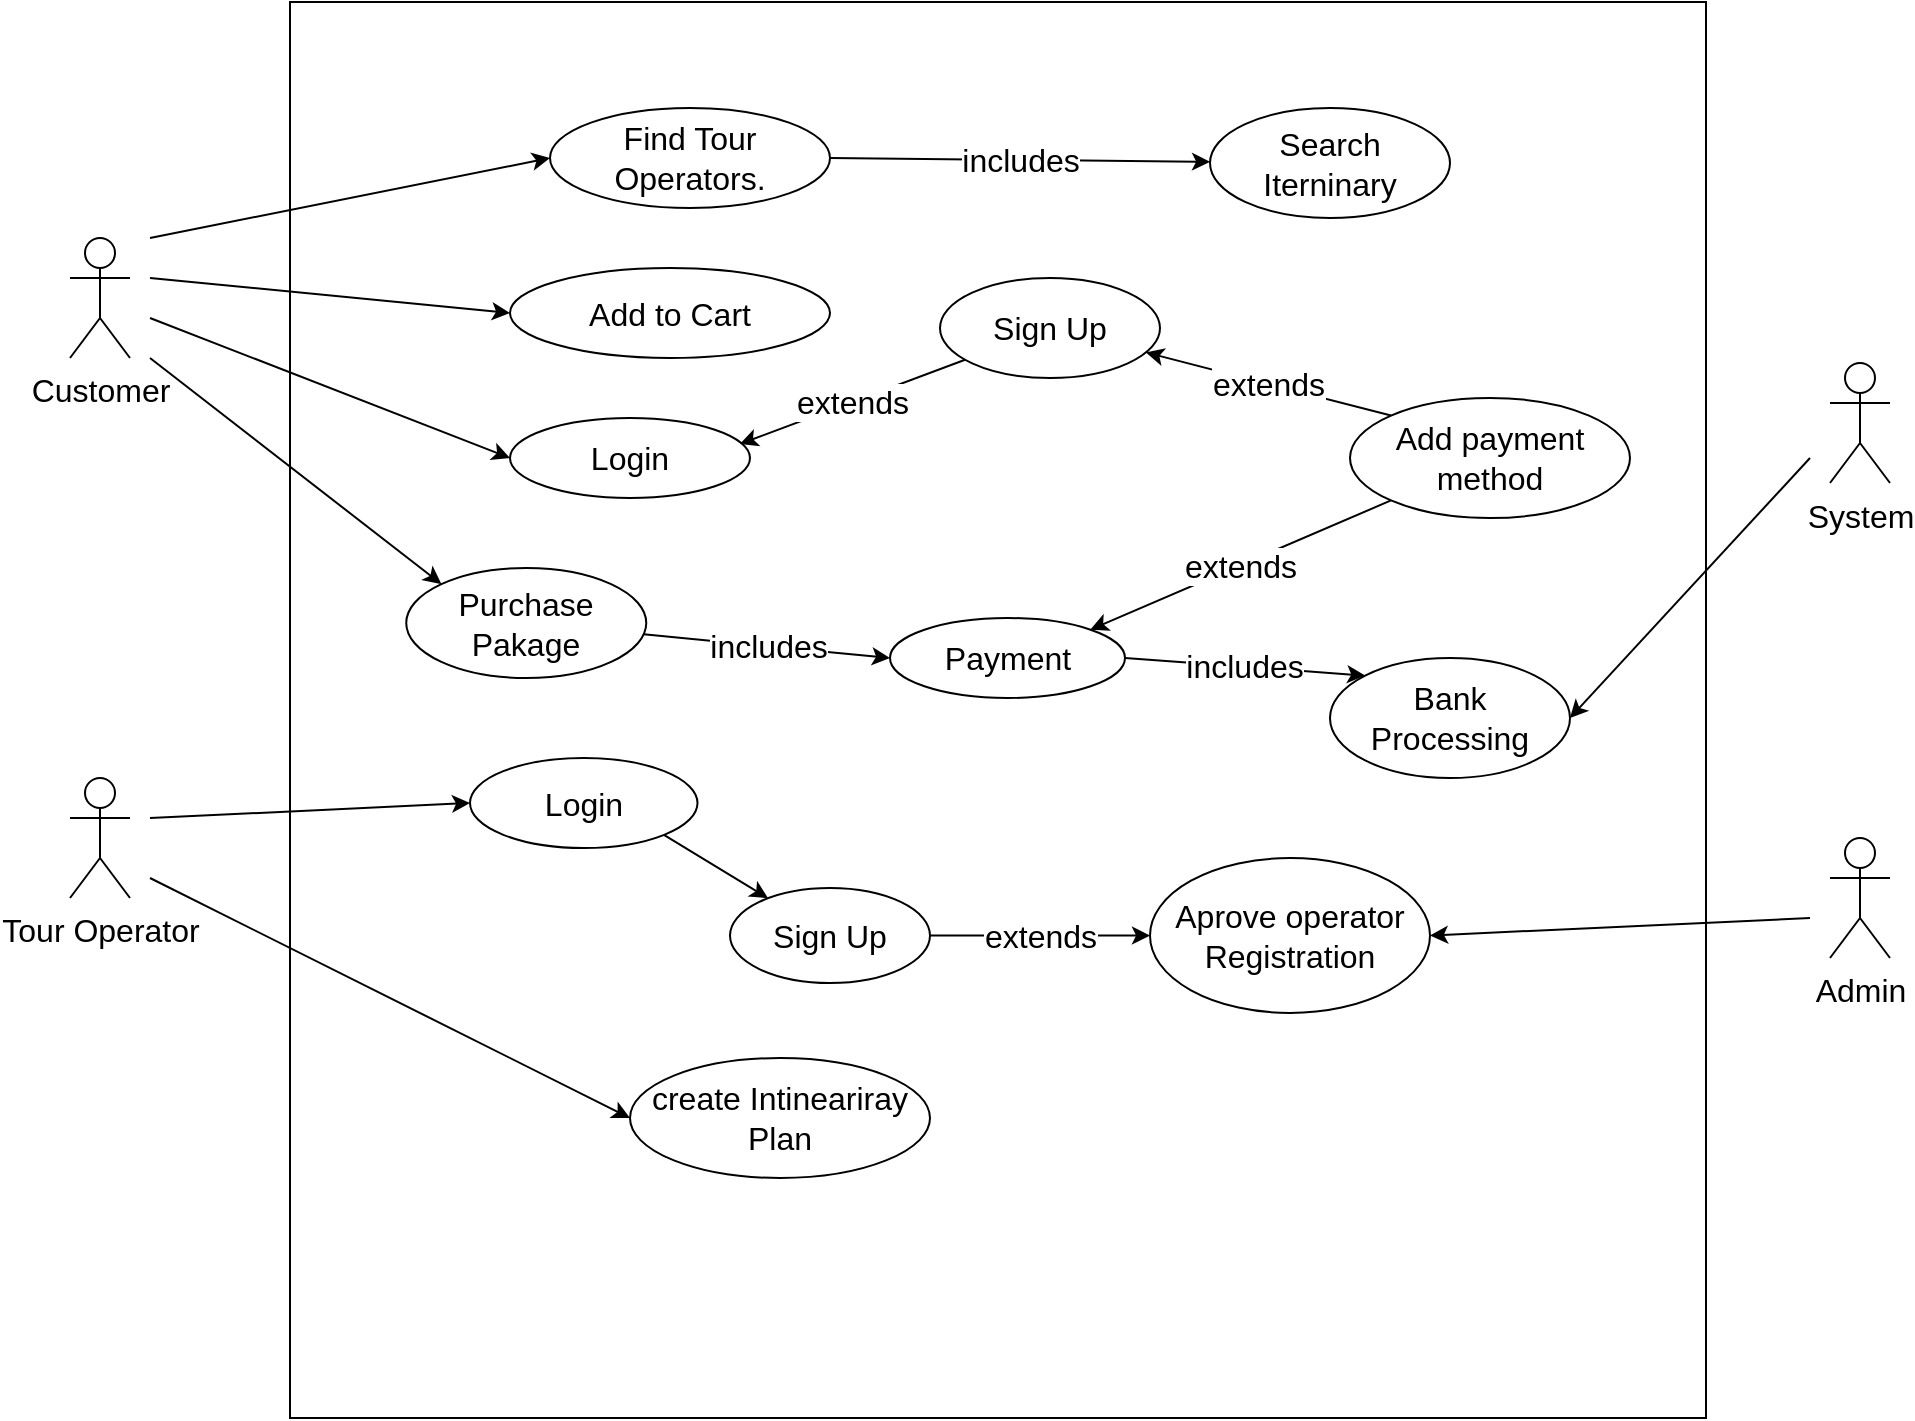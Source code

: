 <mxfile version="13.9.9" type="device"><diagram id="h3ErskjC02DEeTNXvD6o" name="Page-1"><mxGraphModel dx="1718" dy="510" grid="1" gridSize="10" guides="1" tooltips="1" connect="1" arrows="1" fold="1" page="1" pageScale="1" pageWidth="850" pageHeight="1100" math="0" shadow="0"><root><mxCell id="0"/><mxCell id="1" parent="0"/><mxCell id="AUrXjX0rg9sOvBnM0UhQ-4" value="" style="whiteSpace=wrap;html=1;aspect=fixed;fontSize=16;" parent="1" vertex="1"><mxGeometry x="-10" y="52" width="708" height="708" as="geometry"/></mxCell><object label="Admin" id="AUrXjX0rg9sOvBnM0UhQ-5"><mxCell style="shape=umlActor;verticalLabelPosition=bottom;verticalAlign=top;html=1;outlineConnect=0;fontSize=16;" parent="1" vertex="1"><mxGeometry x="760" y="470" width="30" height="60" as="geometry"/></mxCell></object><mxCell id="AUrXjX0rg9sOvBnM0UhQ-8" value="Customer" style="shape=umlActor;verticalLabelPosition=bottom;verticalAlign=top;html=1;outlineConnect=0;fontSize=16;" parent="1" vertex="1"><mxGeometry x="-120" y="170" width="30" height="60" as="geometry"/></mxCell><mxCell id="AUrXjX0rg9sOvBnM0UhQ-12" value="Tour Operator" style="shape=umlActor;verticalLabelPosition=bottom;verticalAlign=top;html=1;outlineConnect=0;fontSize=16;" parent="1" vertex="1"><mxGeometry x="-120" y="440" width="30" height="60" as="geometry"/></mxCell><mxCell id="AUrXjX0rg9sOvBnM0UhQ-16" value="Sign Up" style="ellipse;whiteSpace=wrap;html=1;horizontal=1;verticalAlign=middle;spacing=2;fontSize=16;" parent="1" vertex="1"><mxGeometry x="315" y="190" width="110" height="50" as="geometry"/></mxCell><mxCell id="AUrXjX0rg9sOvBnM0UhQ-17" value="Login" style="ellipse;whiteSpace=wrap;html=1;fontSize=16;" parent="1" vertex="1"><mxGeometry x="80" y="430" width="113.75" height="45" as="geometry"/></mxCell><mxCell id="AUrXjX0rg9sOvBnM0UhQ-26" value="" style="endArrow=classic;html=1;entryX=0;entryY=0.5;entryDx=0;entryDy=0;fontSize=16;" parent="1" target="AUrXjX0rg9sOvBnM0UhQ-17" edge="1"><mxGeometry width="50" height="50" relative="1" as="geometry"><mxPoint x="-80" y="460" as="sourcePoint"/><mxPoint x="290" y="290" as="targetPoint"/><Array as="points"/></mxGeometry></mxCell><mxCell id="AUrXjX0rg9sOvBnM0UhQ-28" value="Find Tour Operators." style="ellipse;whiteSpace=wrap;html=1;horizontal=1;verticalAlign=middle;spacing=2;fontSize=16;" parent="1" vertex="1"><mxGeometry x="120" y="105" width="140" height="50" as="geometry"/></mxCell><mxCell id="AUrXjX0rg9sOvBnM0UhQ-32" value="" style="endArrow=classic;html=1;entryX=0;entryY=0.5;entryDx=0;entryDy=0;fontSize=16;" parent="1" target="AUrXjX0rg9sOvBnM0UhQ-28" edge="1"><mxGeometry width="50" height="50" relative="1" as="geometry"><mxPoint x="-80" y="170" as="sourcePoint"/><mxPoint x="290" y="280" as="targetPoint"/></mxGeometry></mxCell><mxCell id="AUrXjX0rg9sOvBnM0UhQ-33" value="" style="endArrow=classic;html=1;entryX=0;entryY=0.5;entryDx=0;entryDy=0;fontSize=16;" parent="1" target="AUrXjX0rg9sOvBnM0UhQ-60" edge="1"><mxGeometry width="50" height="50" relative="1" as="geometry"><mxPoint x="-80" y="190" as="sourcePoint"/><mxPoint x="290" y="280" as="targetPoint"/></mxGeometry></mxCell><mxCell id="AUrXjX0rg9sOvBnM0UhQ-34" value="Add payment method" style="ellipse;whiteSpace=wrap;html=1;horizontal=1;verticalAlign=middle;spacing=2;fontSize=16;" parent="1" vertex="1"><mxGeometry x="520" y="250" width="140" height="60" as="geometry"/></mxCell><mxCell id="AUrXjX0rg9sOvBnM0UhQ-37" value="extends" style="endArrow=classic;html=1;exitX=0;exitY=0;exitDx=0;exitDy=0;horizontal=1;verticalAlign=middle;spacing=2;fontSize=16;" parent="1" source="AUrXjX0rg9sOvBnM0UhQ-34" target="AUrXjX0rg9sOvBnM0UhQ-16" edge="1"><mxGeometry width="50" height="50" relative="1" as="geometry"><mxPoint x="240" y="330" as="sourcePoint"/><mxPoint x="290" y="280" as="targetPoint"/></mxGeometry></mxCell><mxCell id="AUrXjX0rg9sOvBnM0UhQ-41" value="create Intineariray Plan" style="ellipse;whiteSpace=wrap;html=1;fontSize=16;" parent="1" vertex="1"><mxGeometry x="160" y="580" width="150" height="60" as="geometry"/></mxCell><mxCell id="AUrXjX0rg9sOvBnM0UhQ-42" value="" style="endArrow=classic;html=1;entryX=0;entryY=0.5;entryDx=0;entryDy=0;fontSize=16;" parent="1" target="AUrXjX0rg9sOvBnM0UhQ-41" edge="1"><mxGeometry width="50" height="50" relative="1" as="geometry"><mxPoint x="-80" y="490" as="sourcePoint"/><mxPoint x="290" y="370" as="targetPoint"/></mxGeometry></mxCell><mxCell id="AUrXjX0rg9sOvBnM0UhQ-49" style="edgeStyle=orthogonalEdgeStyle;rounded=0;orthogonalLoop=1;jettySize=auto;html=1;exitX=0.5;exitY=1;exitDx=0;exitDy=0;fontSize=16;" parent="1" edge="1"><mxGeometry relative="1" as="geometry"><mxPoint x="580" y="345" as="sourcePoint"/><mxPoint x="580" y="345" as="targetPoint"/></mxGeometry></mxCell><mxCell id="AUrXjX0rg9sOvBnM0UhQ-60" value="Add to Cart" style="ellipse;whiteSpace=wrap;html=1;horizontal=1;verticalAlign=middle;spacing=2;fontSize=16;" parent="1" vertex="1"><mxGeometry x="100" y="185" width="160" height="45" as="geometry"/></mxCell><mxCell id="AUrXjX0rg9sOvBnM0UhQ-78" value="Payment" style="ellipse;whiteSpace=wrap;html=1;fontSize=16;" parent="1" vertex="1"><mxGeometry x="290" y="360" width="117.5" height="40" as="geometry"/></mxCell><mxCell id="AUrXjX0rg9sOvBnM0UhQ-79" value="Sign Up" style="ellipse;whiteSpace=wrap;html=1;fontSize=16;" parent="1" vertex="1"><mxGeometry x="210" y="495" width="100" height="47.5" as="geometry"/></mxCell><mxCell id="AUrXjX0rg9sOvBnM0UhQ-85" value="Aprove operator Registration" style="ellipse;whiteSpace=wrap;html=1;fontSize=16;" parent="1" vertex="1"><mxGeometry x="420" y="480" width="140" height="77.5" as="geometry"/></mxCell><mxCell id="AUrXjX0rg9sOvBnM0UhQ-91" value="" style="endArrow=classic;html=1;entryX=1;entryY=0.5;entryDx=0;entryDy=0;fontSize=16;" parent="1" target="AUrXjX0rg9sOvBnM0UhQ-85" edge="1"><mxGeometry width="50" height="50" relative="1" as="geometry"><mxPoint x="750" y="510" as="sourcePoint"/><mxPoint x="380" y="280" as="targetPoint"/></mxGeometry></mxCell><mxCell id="AUrXjX0rg9sOvBnM0UhQ-92" value="includes" style="endArrow=classic;html=1;exitX=1;exitY=0.5;exitDx=0;exitDy=0;horizontal=1;verticalAlign=middle;spacing=2;fontSize=16;" parent="1" source="AUrXjX0rg9sOvBnM0UhQ-28" target="AUrXjX0rg9sOvBnM0UhQ-93" edge="1"><mxGeometry width="50" height="50" relative="1" as="geometry"><mxPoint x="330" y="330" as="sourcePoint"/><mxPoint x="380" y="280" as="targetPoint"/></mxGeometry></mxCell><mxCell id="AUrXjX0rg9sOvBnM0UhQ-93" value="Search Iterninary" style="ellipse;whiteSpace=wrap;html=1;horizontal=1;verticalAlign=middle;spacing=2;fontSize=16;" parent="1" vertex="1"><mxGeometry x="450" y="105" width="120" height="55" as="geometry"/></mxCell><mxCell id="AUrXjX0rg9sOvBnM0UhQ-94" value="Bank Processing" style="ellipse;whiteSpace=wrap;html=1;horizontal=1;verticalAlign=middle;spacing=2;fontSize=16;" parent="1" vertex="1"><mxGeometry x="510" y="380" width="120" height="60" as="geometry"/></mxCell><mxCell id="AUrXjX0rg9sOvBnM0UhQ-95" value="includes" style="endArrow=classic;html=1;exitX=1;exitY=0.5;exitDx=0;exitDy=0;entryX=0;entryY=0;entryDx=0;entryDy=0;fontSize=16;" parent="1" source="AUrXjX0rg9sOvBnM0UhQ-78" target="AUrXjX0rg9sOvBnM0UhQ-94" edge="1"><mxGeometry width="50" height="50" relative="1" as="geometry"><mxPoint x="330" y="330" as="sourcePoint"/><mxPoint x="415" y="135" as="targetPoint"/></mxGeometry></mxCell><mxCell id="z4-wPijbKB4IQom_Dx4R-1" value="extends" style="endArrow=classic;html=1;exitX=1;exitY=0.5;exitDx=0;exitDy=0;entryX=0;entryY=0.5;entryDx=0;entryDy=0;fontSize=16;" parent="1" source="AUrXjX0rg9sOvBnM0UhQ-79" target="AUrXjX0rg9sOvBnM0UhQ-85" edge="1"><mxGeometry width="50" height="50" relative="1" as="geometry"><mxPoint x="310" y="370" as="sourcePoint"/><mxPoint x="360" y="320" as="targetPoint"/></mxGeometry></mxCell><mxCell id="F6JDwN4SsMWaDOlFCROG-1" value="Login" style="ellipse;whiteSpace=wrap;html=1;horizontal=1;verticalAlign=middle;spacing=2;fontSize=16;" vertex="1" parent="1"><mxGeometry x="100" y="260" width="120" height="40" as="geometry"/></mxCell><mxCell id="F6JDwN4SsMWaDOlFCROG-3" value="" style="endArrow=classic;html=1;entryX=0;entryY=0.5;entryDx=0;entryDy=0;fontSize=16;" edge="1" parent="1" target="F6JDwN4SsMWaDOlFCROG-1"><mxGeometry width="50" height="50" relative="1" as="geometry"><mxPoint x="-80" y="210" as="sourcePoint"/><mxPoint x="320" y="300" as="targetPoint"/></mxGeometry></mxCell><mxCell id="F6JDwN4SsMWaDOlFCROG-4" value="System" style="shape=umlActor;verticalLabelPosition=bottom;verticalAlign=top;html=1;outlineConnect=0;fontSize=16;" vertex="1" parent="1"><mxGeometry x="760" y="232.5" width="30" height="60" as="geometry"/></mxCell><mxCell id="F6JDwN4SsMWaDOlFCROG-5" value="" style="endArrow=classic;html=1;entryX=1;entryY=0.5;entryDx=0;entryDy=0;fontSize=16;" edge="1" parent="1" target="AUrXjX0rg9sOvBnM0UhQ-94"><mxGeometry width="50" height="50" relative="1" as="geometry"><mxPoint x="750" y="280" as="sourcePoint"/><mxPoint x="400" y="300" as="targetPoint"/></mxGeometry></mxCell><mxCell id="F6JDwN4SsMWaDOlFCROG-8" value="extends" style="endArrow=classic;html=1;entryX=0.958;entryY=0.325;entryDx=0;entryDy=0;entryPerimeter=0;horizontal=1;verticalAlign=middle;spacing=2;fontSize=16;" edge="1" parent="1" source="AUrXjX0rg9sOvBnM0UhQ-16" target="F6JDwN4SsMWaDOlFCROG-1"><mxGeometry width="50" height="50" relative="1" as="geometry"><mxPoint x="350" y="360" as="sourcePoint"/><mxPoint x="400" y="310" as="targetPoint"/></mxGeometry></mxCell><mxCell id="F6JDwN4SsMWaDOlFCROG-9" style="edgeStyle=orthogonalEdgeStyle;rounded=0;orthogonalLoop=1;jettySize=auto;html=1;exitX=0.5;exitY=1;exitDx=0;exitDy=0;fontSize=16;" edge="1" parent="1" source="AUrXjX0rg9sOvBnM0UhQ-79" target="AUrXjX0rg9sOvBnM0UhQ-79"><mxGeometry relative="1" as="geometry"/></mxCell><mxCell id="F6JDwN4SsMWaDOlFCROG-15" value="Purchase Pakage" style="ellipse;whiteSpace=wrap;html=1;fontSize=16;" vertex="1" parent="1"><mxGeometry x="48.12" y="335" width="120.01" height="55" as="geometry"/></mxCell><mxCell id="F6JDwN4SsMWaDOlFCROG-16" value="" style="endArrow=classic;html=1;fontSize=16;entryX=0;entryY=0;entryDx=0;entryDy=0;" edge="1" parent="1" target="F6JDwN4SsMWaDOlFCROG-15"><mxGeometry width="50" height="50" relative="1" as="geometry"><mxPoint x="-80" y="230" as="sourcePoint"/><mxPoint x="400" y="310" as="targetPoint"/></mxGeometry></mxCell><mxCell id="F6JDwN4SsMWaDOlFCROG-17" value="includes" style="endArrow=classic;html=1;entryX=0;entryY=0.5;entryDx=0;entryDy=0;fontSize=16;" edge="1" parent="1" source="F6JDwN4SsMWaDOlFCROG-15" target="AUrXjX0rg9sOvBnM0UhQ-78"><mxGeometry width="50" height="50" relative="1" as="geometry"><mxPoint x="240" y="287" as="sourcePoint"/><mxPoint x="400" y="310" as="targetPoint"/><Array as="points"/></mxGeometry></mxCell><mxCell id="F6JDwN4SsMWaDOlFCROG-20" value="" style="endArrow=classic;html=1;fontSize=16;exitX=1;exitY=1;exitDx=0;exitDy=0;" edge="1" parent="1" source="AUrXjX0rg9sOvBnM0UhQ-17" target="AUrXjX0rg9sOvBnM0UhQ-79"><mxGeometry width="50" height="50" relative="1" as="geometry"><mxPoint x="258" y="415" as="sourcePoint"/><mxPoint x="350" y="320" as="targetPoint"/></mxGeometry></mxCell><mxCell id="F6JDwN4SsMWaDOlFCROG-26" value="extends" style="endArrow=classic;html=1;fontSize=16;entryX=1;entryY=0;entryDx=0;entryDy=0;exitX=0;exitY=1;exitDx=0;exitDy=0;" edge="1" parent="1" source="AUrXjX0rg9sOvBnM0UhQ-34" target="AUrXjX0rg9sOvBnM0UhQ-78"><mxGeometry width="50" height="50" relative="1" as="geometry"><mxPoint x="350" y="470" as="sourcePoint"/><mxPoint x="400" y="420" as="targetPoint"/></mxGeometry></mxCell></root></mxGraphModel></diagram></mxfile>